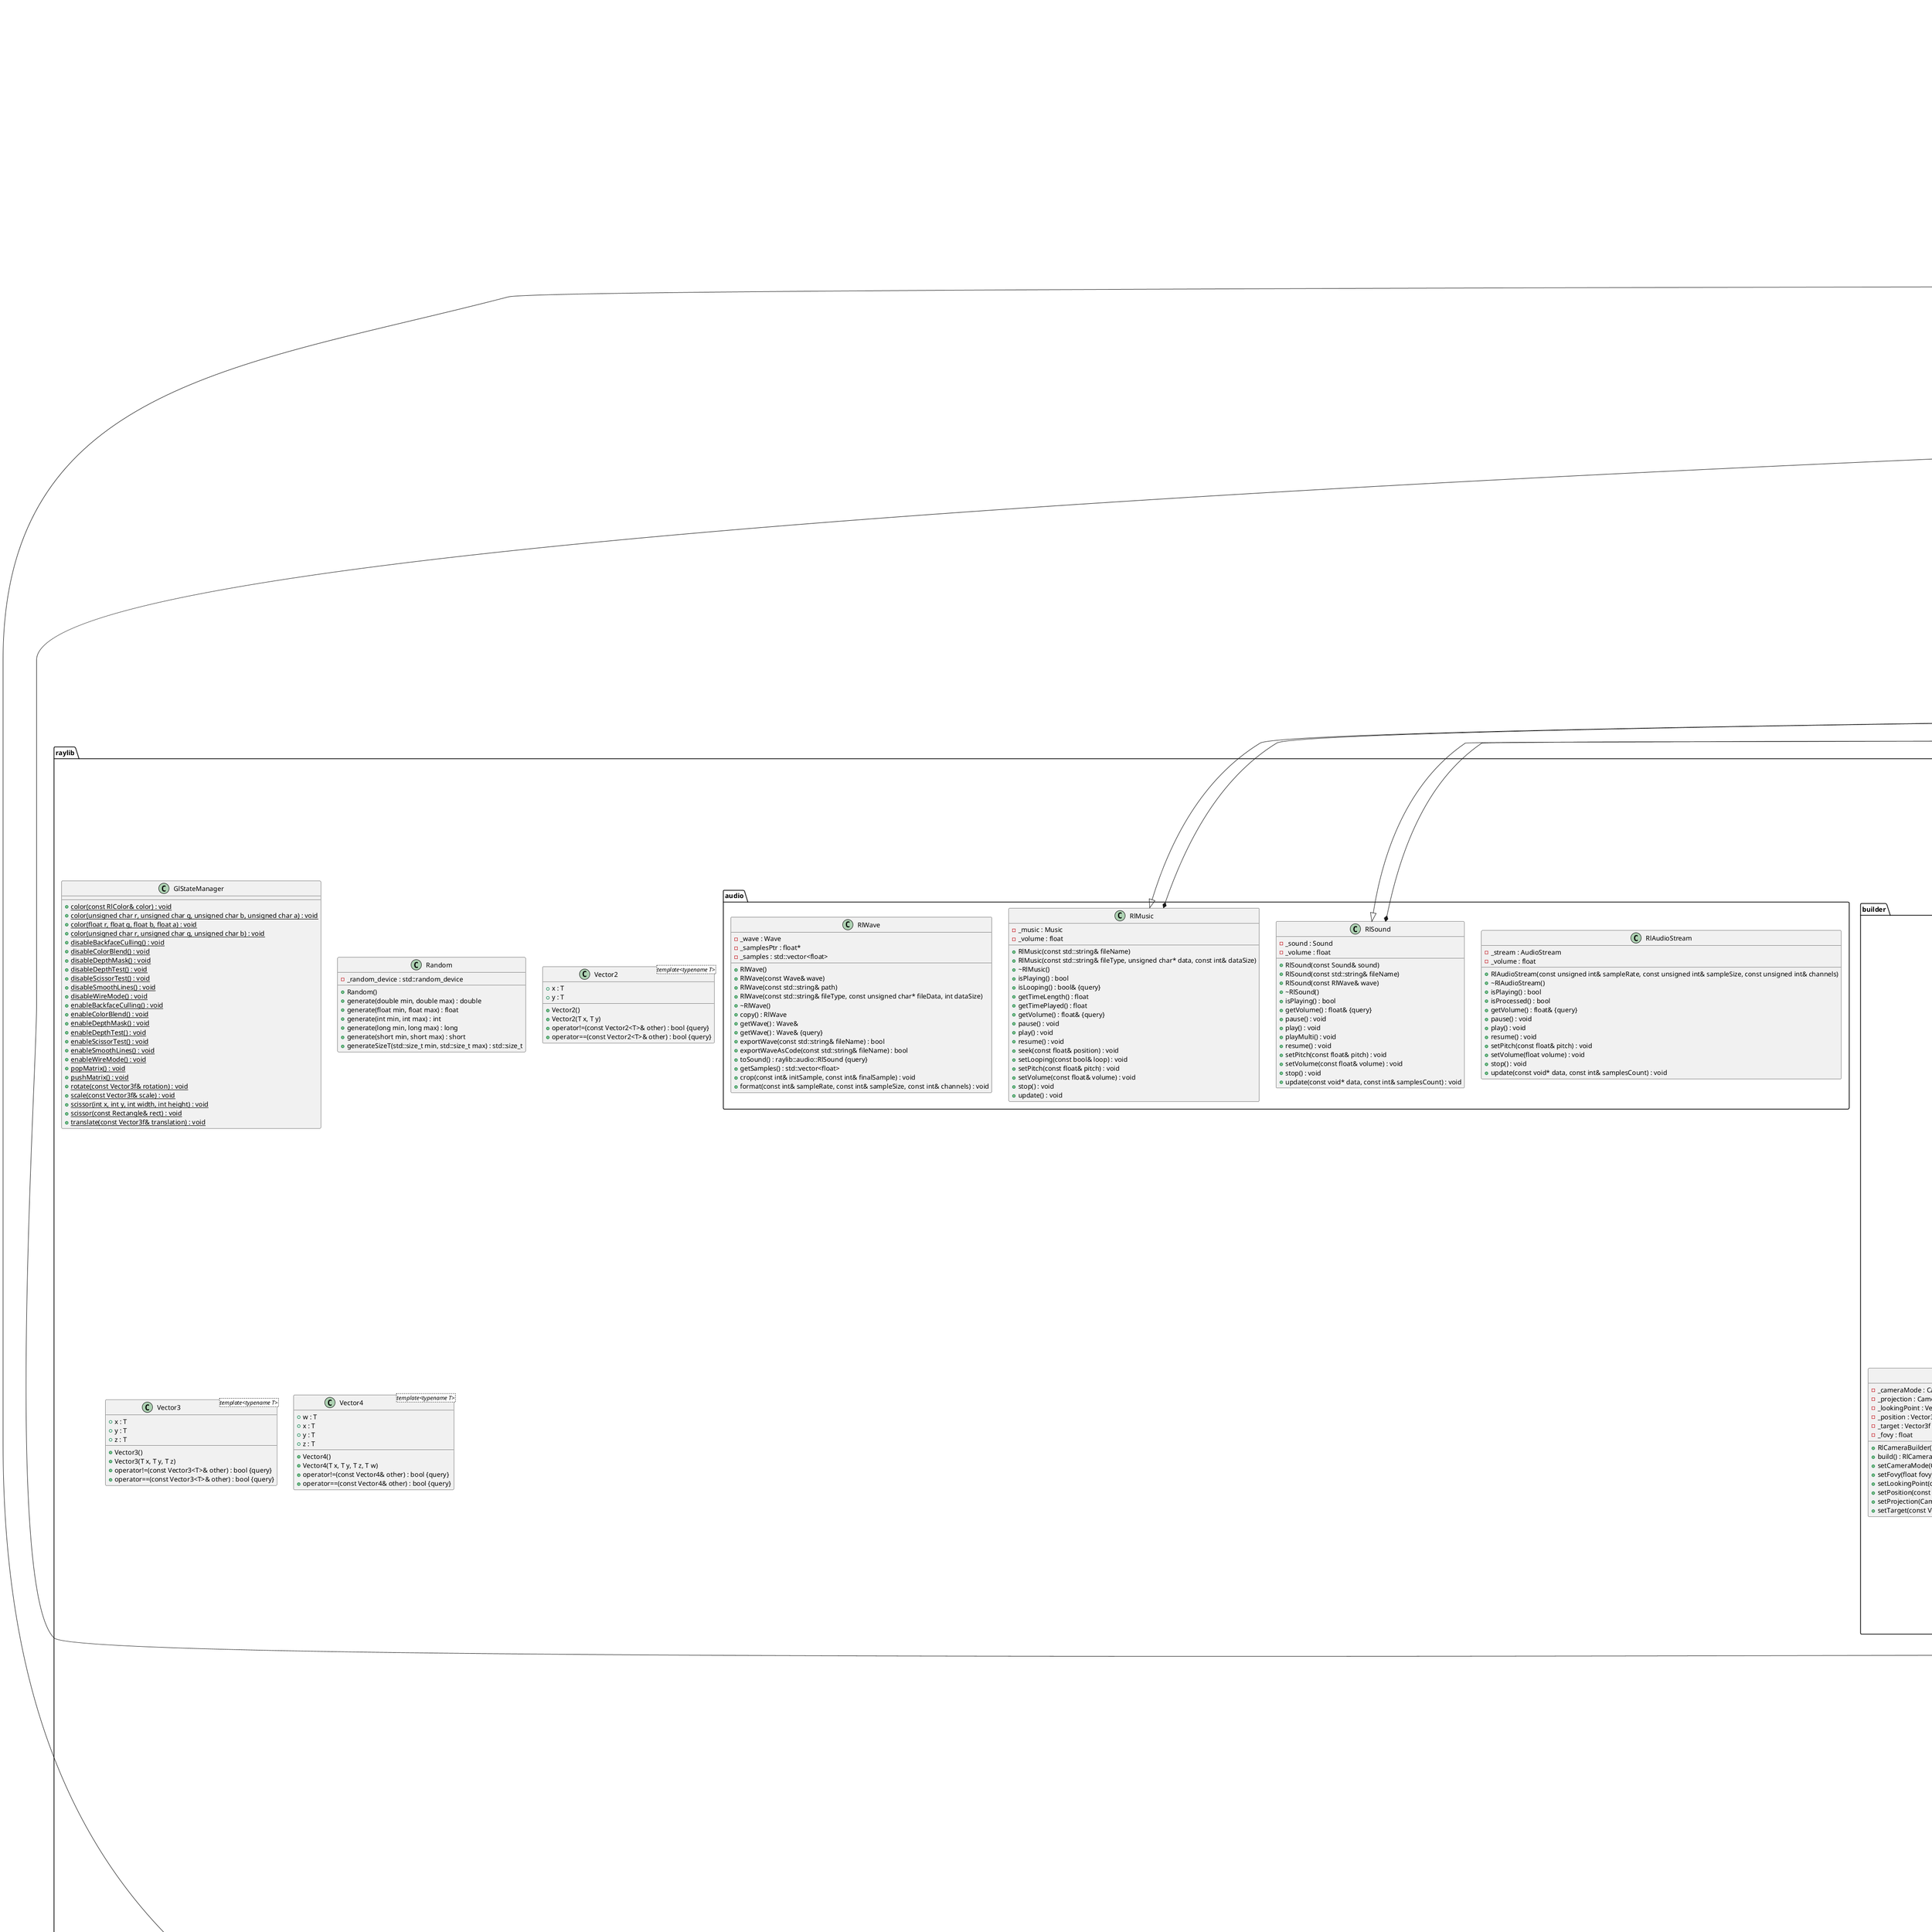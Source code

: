 @startuml





/' Objects '/

namespace raylib {
	class GlStateManager {
		+{static} color(const RlColor& color) : void
		+{static} color(unsigned char r, unsigned char g, unsigned char b, unsigned char a) : void
		+{static} color(float r, float g, float b, float a) : void
		+{static} color(unsigned char r, unsigned char g, unsigned char b) : void
		+{static} disableBackfaceCulling() : void
		+{static} disableColorBlend() : void
		+{static} disableDepthMask() : void
		+{static} disableDepthTest() : void
		+{static} disableScissorTest() : void
		+{static} disableSmoothLines() : void
		+{static} disableWireMode() : void
		+{static} enableBackfaceCulling() : void
		+{static} enableColorBlend() : void
		+{static} enableDepthMask() : void
		+{static} enableDepthTest() : void
		+{static} enableScissorTest() : void
		+{static} enableSmoothLines() : void
		+{static} enableWireMode() : void
		+{static} popMatrix() : void
		+{static} pushMatrix() : void
		+{static} rotate(const Vector3f& rotation) : void
		+{static} scale(const Vector3f& scale) : void
		+{static} scissor(int x, int y, int width, int height) : void
		+{static} scissor(const Rectangle& rect) : void
		+{static} translate(const Vector3f& translation) : void
	}

	class Random {
		+Random()
		+generate(double min, double max) : double
		+generate(float min, float max) : float
		+generate(int min, int max) : int
		+generate(long min, long max) : long
		+generate(short min, short max) : short
		-_random_device : std::random_device
		+generateSizeT(std::size_t min, std::size_t max) : std::size_t
	}

	class RlCamera {
		+RlCamera()
		+RlCamera(const Vector3f& position, const Vector3f& target, const Vector3f& lookingPoint, const float& fovy, const CameraProjection& projection, const CameraMode& cameraMode)
		-_camera : Camera3D
		+get() : Camera3D& {query}
		-_cameraMode : CameraMode
		-_mode : CameraMode
		+getConstructedCameraMode() : CameraMode& {query}
		+getMode() : CameraMode& {query}
		-_projection : CameraProjection
		+getConstructedProjection() : CameraProjection& {query}
		+geMatrix() : Matrix
		-_lookingPoint : Vector3f
		-_position : Vector3f
		-_target : Vector3f
		+getConstructedLookingPoint() : Vector3f& {query}
		+getConstructedPosition() : Vector3f& {query}
		+getConstructedTarget() : Vector3f& {query}
		-_fovy : float
		+getConstructedFovy() : float& {query}
		+reset() : void
		+setCameraMode(const CameraMode& mode) : void
		+setFov(const float& fovy) : void
		+setPosition(const Vector3f& position) : void
		+setProjection(const CameraProjection& projection) : void
		+setTarget(const Vector3f& target) : void
		+update() : void
	}

	class RlColor {
		+RlColor(Color color)
		+RlColor(unsigned char r, unsigned char g, unsigned char b, unsigned char a)
		+RlColor(std::uint32_t color)
		+RlColor(const Vector4f& normalizedColor)
		+RlColor(float hue, float saturation, float value)
		-_color : Color
		+getColor() : Color& {query}
		+operator+(unsigned char value) : RlColor&
		+operator+=(unsigned char value) : RlColor&
		+operator-(unsigned char value) : RlColor&
		+operator-=(unsigned char value) : RlColor&
		+setAlpha(unsigned char a) : RlColor&
		+setBlue(unsigned char b) : RlColor&
		+setGreen(unsigned char g) : RlColor&
		+setRed(unsigned char r) : RlColor&
		+toHSV() : Vector3f
		+normalize() : Vector4f {query}
		+operator!=(const RlColor& rhs) : bool {query}
		+operator==(const RlColor& rhs) : bool {query}
		+{static} Beige : static const RlColor
		+{static} Black : static const RlColor
		+{static} Blue : static const RlColor
		+{static} Brown : static const RlColor
		+{static} DarkBlue : static const RlColor
		+{static} DarkBrown : static const RlColor
		+{static} DarkGray : static const RlColor
		+{static} DarkGreen : static const RlColor
		+{static} DarkPurple : static const RlColor
		+{static} Gold : static const RlColor
		+{static} Gray : static const RlColor
		+{static} Green : static const RlColor
		+{static} LightGray : static const RlColor
		+{static} Lime : static const RlColor
		+{static} Magenta : static const RlColor
		+{static} Maroon : static const RlColor
		+{static} Orange : static const RlColor
		+{static} Pink : static const RlColor
		+{static} Purple : static const RlColor
		+{static} RayWhite : static const RlColor
		+{static} Red : static const RlColor
		+{static} SkyBlue : static const RlColor
		+{static} Transparent : static const RlColor
		+{static} Violet : static const RlColor
		+{static} White : static const RlColor
		+{static} Yellow : static const RlColor
		+toInteger() : std::uint32_t {query}
		+getAlpha() : unsigned char& {query}
		+getBlue() : unsigned char& {query}
		+getGreen() : unsigned char& {query}
		+getRed() : unsigned char& {query}
		+alpha(float alpha) : void
		+alphaBlend(const RlColor& src, const RlColor& tint) : void
		+setColor(unsigned char r, unsigned char g, unsigned char b, unsigned char a) : void
		+setColor(const Color& color) : void
	}

	class Vector2 <template<typename T>> {
		+Vector2()
		+Vector2(T x, T y)
		+x : T
		+y : T
		+operator!=(const Vector2<T>& other) : bool {query}
		+operator==(const Vector2<T>& other) : bool {query}
	}

	class Vector3 <template<typename T>> {
		+Vector3()
		+Vector3(T x, T y, T z)
		+x : T
		+y : T
		+z : T
		+operator!=(const Vector3<T>& other) : bool {query}
		+operator==(const Vector3<T>& other) : bool {query}
	}

	class Vector4 <template<typename T>> {
		+Vector4()
		+Vector4(T x, T y, T z, T w)
		+w : T
		+x : T
		+y : T
		+z : T
		+operator!=(const Vector4& other) : bool {query}
		+operator==(const Vector4& other) : bool {query}
	}

	namespace window {
		class RlWindow {
			+RlWindow()
			+~RlWindow()
			-_isCreated : bool
			-_isOpen : bool
			+hasState(const ConfigFlags& flag) : bool
			+isFocused() : bool
			+isFullScreen() : bool
			+isHidden() : bool
			+isMaximized() : bool
			+isMinimized() : bool
			+isOpen() : bool
			+isReady() : bool
			+isResized() : bool
			+isIsCreated() : bool& {query}
			-_height : int
			-_minHeight : int
			-_minWidth : int
			-_width : int
			+getHeight() : int& {query}
			+getMinHeight() : int& {query}
			+getMinWidth() : int& {query}
			+getWidth() : int& {query}
			-_camera : raylib::RlCamera
			+getCamera() : raylib::RlCamera&
			+getCamera() : raylib::RlCamera& {query}
			-{static} _instance : static std::shared_ptr<RlWindow>
			+{static} getInstance() : std::shared_ptr<RlWindow>&
			-_title : std::string
			+getTitle() : std::string& {query}
			+clearState(unsigned int flags) : void
			+createWindow(const std::string& title, int width, int height, int fps) : void
			+maximize() : void
			+minimize() : void
			+restore() : void
			+setCamera(const RlCamera& camera) : void
			+setConfigFlags(unsigned int flags) : void
			+setIcon(const image::RlImage& image) : void
			+setIsOpen(const bool& isOpen) : void
			+setMinSize(int width, int height) : void
			+setMonitor(int monitor) : void
			+setPosition(int x, int y) : void
			+setSize(int width, int height) : void
			+setState(unsigned int flags) : void
			+setTitle(const std::string& title) : void
			+takeScreenshot(const std::string& fileName) : void
			+toggleFullscreen() : void
		}

		class System {
			+{static} getMonitorPosition(int monitorIndex) : Vector2f
			+{static} getWindowPosition() : Vector2f
			+{static} getWindowScaleDPI() : Vector2f
			+{static} getMonitorPhysicalSize(int monitorIndex) : Vector2i
			+{static} getMonitorSize(int monitorIndex) : Vector2i
			+{static} getScreenSize() : Vector2i
			+{static} getCurrentMonitor() : int
			+{static} getMonitorCount() : int
			+{static} getMonitorHeight(int monitorIndex) : int
			+{static} getMonitorPhysicalHeight(int monitorIndex) : int
			+{static} getMonitorPhysicalWidth(int monitorIndex) : int
			+{static} getMonitorRefreshRate(int monitorIndex) : int
			+{static} getMonitorWidth(int monitorIndex) : int
			+{static} getScreenHeight() : int
			+{static} getScreenWidth() : int
			+{static} getClipboardText() : std::string
			+{static} getMonitorName(int monitorIndex) : std::string
			+{static} setClipboardText(const std::string& text) : void
		}
	}

	namespace texture {
		class RlRenderTexture {
			+RlRenderTexture(int width, int height)
			+~RlRenderTexture()
			-_renderTexture : RenderTexture2D
			+getRenderTexture() : RenderTexture2D& {query}
		}

		class RlTexture {
			+RlTexture(const std::string& fileName)
			+RlTexture(const image::RlImage& image)
			+RlTexture(const image::RlImage& image, const CubemapLayout& layout)
			+~RlTexture()
			-_textureRec : Rectangle
			+getTextureRec() : Rectangle& {query}
			-_texture : Texture2D
			+get() : Texture2D& {query}
			+getTexture() : Texture2D&
			+getFormat() : int& {query}
			+getHeight() : int& {query}
			+getMipmaps() : int& {query}
			+getWidth() : int& {query}
			-_texturePath : std::string
			+getPath() : std::string& {query}
			+getID() : unsigned int& {query}
			+genTextureMipmaps() : void
			+setFilter(const TextureFilter& filter) : void
			+setWrap(const TextureWrap& wrap) : void
			+update(const void* pixels) : void
			+updateRect(const Rectangle& rec, const void* pixels) : void
		}
	}

	namespace text {
		class RlFont {
			+RlFont()
			+RlFont(const std::string& fontPath)
			+RlFont(const int& fontSize)
			+RlFont(const std::string& fontPath, const int& fontSize, int* fontChars, const int& glyphCount)
			+RlFont(const image::RlImage& image, const RlColor& key, const int& firstChar)
			+RlFont(const std::string& fileType, const unsigned char* fileData, int dataSize, const int& fontSize, int* fontChars, const int& glyphCount)
			+~RlFont()
			-_font : Font
			+getFont() : Font& {query}
			-_fontSize : int
			+getFontSize() : int {query}
			+{static} getDefaultFont() : std::shared_ptr<RlFont>
			-_fontPath : std::string
			+getFontPath() : std::string& {query}
		}

		class RlText {
			+RlText(const std::string& text, const Vector2f& position, const RlColor& color)
			+RlText(const std::string& text, std::shared_ptr<RlFont>& font, const Vector2f& position, const RlColor& color)
			+RlText(const std::string& text, const std::string& fontPath, float fontSize, const Vector2f& position, const RlColor& color)
			-_color : RlColor
			+getColor() : RlColor& {query}
			-_origin : Vector2f
			-_position : Vector2f
			+getSize() : Vector2f {query}
			+getOrigin() : Vector2f& {query}
			+getPosition() : Vector2f& {query}
			-_fontSize : float
			-_rotation : float
			-_textSpacing : float
			+getFontSize() : float {query}
			+getRotation() : float {query}
			+getTextSpacing() : float {query}
			+getWidth() : float {query}
			-_font : std::shared_ptr<RlFont>
			+getFont() : std::shared_ptr<RlFont>& {query}
			-_text : std::string
			+getText() : std::string& {query}
			+setColor(const RlColor& color) : void
			+setFont(const std::shared_ptr<RlFont>& font) : void
			+setFontSize(float fontSize) : void
			+setOrigin(const Vector2f& origin) : void
			+setPosition(float x, float y) : void
			+setPosition(const Vector2f& pos) : void
			+setRotation(float rotation) : void
			+setText(const std::string& text) : void
			+setTextSpacing(float textSpacing) : void
		}

		class TextCodepoint {
			+TextCodepoint(const std::string& text)
			+getCodepointsCount() : int {query}
			+{static} codePointToUTF8(const int& codepoint, int& byteSize) : std::string
			+toUTF8String(const int& bytesLength) : std::string
			-_codepoints : std::vector<int>
			+getCodepoints() : std::vector<int>& {query}
		}
	}

	namespace shader {
		class RlShader {
			+RlShader()
			+~RlShader()
			-_shader : Shader
			+getShader() : Shader& {query}
			+getLocation(const std::string& uniformName) : int
			+getLocationAttrib(const std::string& attribName) : int
			+load(const std::string& vsFileName, const std::string& fsFileName) : void
			+loadFromMemory(const std::string& vsCode, const std::string& fsCode) : void
			+setValue(int locIndex, const void* value, int uniformType) : void
			+setValueMatrix(int locIndex, const Matrix& mat) : void
			+setValueTexture(int locIndex, const texture::RlTexture& texture) : void
			+setValueV(int locIndex, const void* value, int uniformType, int count) : void
		}
	}

	namespace model {
		class MeshGenerator {
			+{static} genMeshCone(const float& radius, const float& height, const int& slices) : RlMesh
			+{static} genMeshCube(const float& width, const float& height, const float& length) : RlMesh
			+{static} genMeshCubicmap(const image::RlImage& cubicmap, const Vector3f& cubeSize) : RlMesh
			+{static} genMeshCylinder(const float& radius, const float& height, const int& slices) : RlMesh
			+{static} genMeshHeightmap(const image::RlImage& heightmap, const Vector3f& size) : RlMesh
			+{static} genMeshHemiSphere(const float& radius, const int& rings, const int& slices) : RlMesh
			+{static} genMeshKnot(const float& radius, const float& size, const int& radSeg, const int& sides) : RlMesh
			+{static} genMeshPlane(const float& width, const float& length, const int& resX, const int& resZ) : RlMesh
			+{static} genMeshPoly(const int& sides, const float& radius) : RlMesh
			+{static} genMeshSphere(const float& radius, const int& rings, const int& slices) : RlMesh
			+{static} genMeshTorus(const float& radius, const float& size, const int& radSeg, const int& sides) : RlMesh
		}

		class RlAnimation {
			+RlAnimation()
			+RlAnimation(const std::string& animationDir, const std::string& extension)
			-_isLoaded : bool
			+isLoaded() : bool& {query}
			+getAnimationsSize() : std::size_t {query}
			-_animationModels : std::vector<RlModel>
			+getAnimationModels() : std::vector<RlModel>& {query}
			-_frame : unsigned int
			+getFrame() : unsigned int& {query}
			+update() : void
		}

		class RlMaterial {
			+RlMaterial(const std::string& fileName)
			+RlMaterial(Material& material)
			+~RlMaterial()
			-_material : Material
			+getMaterial() : Material& {query}
			+getMaterial() : Material&
		}

		class RlMesh {
			+RlMesh(const Mesh& mesh)
			+RlMesh(const RlMesh& mesh)
			+~RlMesh()
			+getBoundingBox() : BoundingBox
			+getMesh() : Mesh& {query}
			+operator=(const RlMesh& mesh) : RlMesh&
			+exportMesh(const std::string& fileName) : bool
			-_mesh : std::shared_ptr<Mesh>
			+getMeshSharedPtr() : std::shared_ptr<Mesh>& {query}
			+genBinormals() : void
			+genTangents() : void
			+updateBuffer(const int& index, void* data, const int& dataSize, const int& offset) : void
			+uploadInGPU(const bool& dynamic) : void
		}

		class RlModel {
			+RlModel(const std::string& fileName)
			+RlModel(const std::string& fileName, const std::string& textureName)
			+RlModel(const std::shared_ptr<RlMesh>& mesh)
			+RlModel(const RlMesh& mesh)
			+RlModel(const RlModel& model)
			+~RlModel()
			-_baseBoudingBox : BoundingBox
			-_boundingBox : BoundingBox
			+getDefaultBoundingBox() : BoundingBox {query}
			+getBaseBoundingBox() : BoundingBox& {query}
			+getBoundingBox() : BoundingBox& {query}
			+getModel() : Model& {query}
			-_color : RlColor
			+getColor() : RlColor& {query}
			+operator=(const RlModel& model) : RlModel&
			-_position : Vector3f
			-_rotationAxis : Vector3f
			-_scale : Vector3f
			+getPosition() : Vector3f& {query}
			+getRotationAxis() : Vector3f& {query}
			+getScale() : Vector3f& {query}
			-_rotationAngle : float
			+getRotationAngle() : float& {query}
			-_model : std::shared_ptr<Model>
			-_mesh : std::shared_ptr<RlMesh>
			-_texture : std::shared_ptr<texture::RlTexture>
			+getTexture() : std::shared_ptr<texture::RlTexture>& {query}
			+setBoundingBox(const BoundingBox& boundingBox) : void
			+setColor(const RlColor& color) : void
			+setMaterialTexture(const std::shared_ptr<texture::RlTexture>& texture) : void
			+setMaterialTexture(const std::shared_ptr<texture::RlTexture>& texture, const int& materialIndex) : void
			+setMaterialTexture(const std::shared_ptr<texture::RlTexture>& texture, const int& materialIndex, const MaterialMapIndex& type) : void
			+setMeshMaterial(const int& meshId, const int& materialId) : void
			+setPosition(const Vector3f& position) : void
			+setPosition(const float& x, const float& y, const float& z) : void
			+setRotationAngle(float rotationAngle) : void
			+setRotationAxis(const Vector3f& rotationAxis) : void
			+setRotationAxis(const float& x, const float& y, const float& z) : void
			+setScale(const Vector3f& scale) : void
			+setScale(const float& x, const float& y, const float& z) : void
		}

		class RlModelAnimation {
			+RlModelAnimation(const RlModel& model, const std::string& fileName)
			+~RlModelAnimation()
			-_anims : ModelAnimation*
			-_model : RlModel
			+animationIndexIsValid(const unsigned int& animIndex) : bool
			-_frameCount : int
			-_animations : std::vector<ModelAnimation>
			-_count : unsigned int
			+getCount() : unsigned int {query}
			+incrementFrameCount(const int& value) : void
			+unload(const unsigned int& animIndex) : void
			+update(const unsigned int& animIndex) : void
		}
	}

	namespace image {
		class ImageDrawHelper {
			+{static} clearBackground(image::RlImage& dst, const RlColor& color) : void
			+{static} drawCircle(image::RlImage& dst, int centerX, int centerY, int radius, const RlColor& color) : void
			+{static} drawCircle(image::RlImage& dst, const Vector2f& center, int radius, const RlColor& color) : void
			+{static} drawImage(image::RlImage& dst, const image::RlImage& src, const Rectangle& srcRec, const Rectangle& dstRec, const RlColor& tint) : void
			+{static} drawImageText(image::RlImage& dst, const std::string& text, int posX, int posY, int fontSize, const RlColor& color) : void
			+{static} drawImageText(image::RlImage& dst, const raylib::text::RlFont& font, const std::string& text, const Vector2f& position, float fontSize, float spacing, const RlColor& tint) : void
			+{static} drawLine(image::RlImage& dst, int startPosX, int startPosY, int endPosX, int endPosY, const RlColor& color) : void
			+{static} drawLine(image::RlImage& dst, const Vector2f& start, const Vector2f& end, const RlColor& color) : void
			+{static} drawPixel(image::RlImage& dst, int posX, int posY, const RlColor& color) : void
			+{static} drawPixel(image::RlImage& dst, const Vector2f& position, const RlColor& color) : void
			+{static} drawRectangle(image::RlImage& dst, int posX, int posY, int width, int height, const RlColor& color) : void
			+{static} drawRectangle(image::RlImage& dst, const Vector2f& position, const Vector2f& size, const RlColor& color) : void
			+{static} drawRectangleLines(image::RlImage& dst, const Rectangle& rec, int thick, const RlColor& color) : void
			+{static} drawRectangleRec(image::RlImage& dst, const Rectangle& rec, const RlColor& color) : void
		}

		class ImageGenerator {
			+{static} genImageCellular(const int& width, const int& height, const int& tileSize) : RlImage
			+{static} genImageChecked(const int& width, const int& height, const int& checksX, const int& checksY, const RlColor& col1, const RlColor& col2) : RlImage
			+{static} genImageColor(const int& width, const int& height, const RlColor& color) : RlImage
			+{static} genImageGradientH(const int& width, const int& height, const RlColor& left, const RlColor& right) : RlImage
			+{static} genImageGradientRadial(const int& width, const int& height, float density, const RlColor& inner, const RlColor& outer) : RlImage
			+{static} genImageGradientV(const int& width, const int& height, const RlColor& top, const RlColor& bottom) : RlImage
			+{static} genImageWhiteNoise(const int& width, const int& height, float factor) : RlImage
		}

		class RlImage {
			+RlImage(const Image& image)
			+RlImage(const Image& image, int frameCount)
			+~RlImage()
			-_image : Image
			+getImage() : Image& {query}
			+getImage() : Image&
			+getImageAlphaBorder(float threshold) : Rectangle
			+getImageColor(int x, int y) : RlColor
			+copy() : RlImage
			+subImage(const Rectangle& rec) : RlImage
			+save(const std::string& fileName) : bool
			+saveAsCode(const std::string& fileName) : bool
			-_frameCount : int
			+getFrameCount() : int& {query}
			+loadImageColors() : std::vector<RlColor>
			+loadImagePalette(int maxPaletteSize) : std::vector<RlColor>
			+alphaClear(const RlColor& color, float threshold) : void
			+alphaCrop(float threshold) : void
			+alphaMask(const RlImage& alphaMask) : void
			+alphaPremultiply() : void
			+changeFormat(int newFormat) : void
			+colorBrightness(int brightness) : void
			+colorContrast(float contrast) : void
			+colorGrayscale() : void
			+colorInvert() : void
			+colorReplace(const RlColor& color, const RlColor& replace) : void
			+colorTint(const RlColor& color) : void
			+crop(const Rectangle& crop) : void
			+dither(int rBpp, int gBpp, int bBpp, int aBpp) : void
			+flipHorizontal() : void
			+flipVertical() : void
			+mipmaps() : void
			+resize(int newWidth, int newHeight) : void
			+resizeCanvas(int newWidth, int newHeight, int offsetX, int offsetY, const RlColor& fill) : void
			+resizeNearesetNeighbor(int newWidth, int newHeight) : void
			+rotateClockwise() : void
			+rotateCounterClockwise() : void
			+toPot(const RlColor& fill) : void
		}
	}

	namespace helper {
		class AudioHelper {
			+{static} isAudioDeviceReady() : bool
			+{static} getNumberOfSoundsPlaying() : int
			-{static} _audioDeviceInit : static bool
			+{static} closeAudioDevice() : void
			+{static} initAudioDevice() : void
			+{static} setAudioStreamBufferSizeDefault(const int& size) : void
			+{static} setMasterVolume(float volume) : void
			+{static} stopMultiSound() : void
		}

		class CameraHelper {
			+{static} setAltControl(int keyAlt) : void
			+{static} setCameraMode(const RlCamera& camera, const CameraMode& mode) : void
			+{static} setMoveControls(int keyFront, int keyBack, int keyRight, int keyLeft, int keyUp, int keyDown) : void
			+{static} setPanControl(int keyPan) : void
			+{static} setSmoothZoomControl(int keySmoothZoom) : void
		}

		class Collision2DHelper {
			+{static} getCollisionRec(const Rectangle& rec1, const Rectangle& rec2) : Rectangle
			+{static} checkCollisionCircleRec(const Vector2f& center, const float& radius, const Rectangle& rec) : bool
			+{static} checkCollisionCircles(const Vector2f& center1, const float& radius1, const Vector2f& center2, const float& radius2) : bool
			+{static} checkCollisionLines(const Vector2f& startPos1, const Vector2f& endPos1, const Vector2f& startPos2, const Vector2f& endPos2, Vector2f& collisionPoint) : bool
			+{static} checkCollisionPointCircle(const Vector2f& point, const Vector2f& center, const float& radius) : bool
			+{static} checkCollisionPointLine(const Vector2f& point, const Vector2f& p1, const Vector2f& p2, const int& threshold) : bool
			+{static} checkCollisionPointRec(const Vector2f& point, const Rectangle& rec) : bool
			+{static} checkCollisionPointTriangle(const Vector2f& point, const Vector2f& p1, const Vector2f& p2, const Vector2f& p3) : bool
			+{static} checkCollisionRecs(const Rectangle& rec1, const Rectangle& rec2) : bool
		}

		class Collision3dHelper {
			+{static} getRayCollisionBox(const Ray& ray, const BoundingBox& box) : RayCollision
			+{static} getRayCollisionMesh(const Ray& ray, const model::RlMesh& mesh, const Matrix& transform) : RayCollision
			+{static} getRayCollisionModel(const Ray& ray, const model::RlModel& model) : RayCollision
			+{static} getRayCollisionQuad(const Ray& ray, const Vector3f& p1, const Vector3f& p2, const Vector3f& p3, const Vector3f& p4) : RayCollision
			+{static} getRayCollisionSphere(const Ray& ray, const Vector3f& center, const float& radius) : RayCollision
			+{static} getRayCollisionTriangle(const Ray& ray, const Vector3f& p1, const Vector3f& p2, const Vector3f& p3) : RayCollision
			+{static} checkCollisionBoxSphere(const BoundingBox& box, const Vector3f& center, const float& radius) : bool
			+{static} checkCollisionBoxes(const BoundingBox& box1, const BoundingBox& box2) : bool
			+{static} checkCollisionSpheres(const Vector3f& center1, const float& radius1, const Vector3f& center2, const float& radius2) : bool
		}

		class ColorHelper {
			+{static} colorAlpha(const RlColor& color, float alpha) : RlColor
			+{static} colorAlphaBlend(const RlColor& dst, const RlColor& src, const RlColor& tint) : RlColor
			+{static} colorFromHSV(float hue, float saturation, float value) : RlColor
			+{static} colorFromNormalized(const Vector4f& normalizedColor) : RlColor
			+{static} getColor(unsigned int hexValue) : RlColor
			+{static} getPixelColor(void* srcPtr, int format) : RlColor
			+{static} colorToHSV(const RlColor& color) : Vector3f
			+{static} getPixelDataSize(int width, int height, int format) : int
			+{static} setPixelColor(void* dstPtr, const RlColor& color, int format) : void
		}

		class CoreHelper {
			+{static} loadVrStereoConfig(const VrDeviceInfo& device) : VrStereoConfig
			+{static} getTime() : double
			+{static} getFrameTime() : float
			+{static} getFPS() : int
			+{static} openURL(const std::string& url) : void
			+{static} setFramerateLimit(int fps) : void
			+{static} unloadVrStereoConfig(const VrStereoConfig& config) : void
		}

		class FileHelper {
			+{static} directoryExists(const std::string& dirPath) : bool
			+{static} fileExists(const std::string& fileName) : bool
			+{static} isFileDropped() : bool
			+{static} isFileExtension(const std::string& fileName, const std::string& ext) : bool
			+{static} saveFileText(const std::string& fileName, const std::string& text) : bool
			+{static} getFileModTime(const std::string& fileName) : long long
			+{static} getDirectoryPath(const std::string& filePath) : std::string
			+{static} getFileExtension(const std::string& fileName) : std::string
			+{static} getFileName(const std::string& filePath) : std::string
			+{static} getFileNameWithoutExt(const std::string& filePath) : std::string
			+{static} getPrevDirectoryPath(const std::string& dirPath) : std::string
			+{static} getWorkingDirectory() : std::string
			+{static} loadFileText(const std::string& fileName) : std::string
			+{static} getDirectoryFiles(const std::string& dirPath, const bool& recursive) : std::vector<std::string>
			+{static} getDirectoryFiles(const std::string& dirPath, const std::function<bool ( const std::string& )>& filter) : std::vector<std::string>
			+{static} getDirectoryFiles(const std::string& dirPath, const bool& recursive, const std::function<bool ( const std::string& fileName )>& filterFunction) : std::vector<std::string>
			+{static} getDroppedFiles() : std::vector<std::string>
			+{static} loadFileData(const std::string& fileName) : std::vector<unsigned char>
			+{static} changeDirectory(const std::string& dir) : void
		}

		class ImageHelper {
			+{static} fromText(const std::string& text, int fontSize, const RlColor& color) : raylib::image::RlImage
			+{static} fromText(const raylib::text::RlFont& font, const std::string& text, float fontSize, float spacing, const RlColor& tint) : raylib::image::RlImage
			+{static} genImageFontAtlas(const GlyphInfo* chars, Rectangle** recs, int glyphCount, int fontSize, int padding, int packMethod) : raylib::image::RlImage
			+{static} load(const std::string& fileName) : raylib::image::RlImage
			+{static} loadAnim(const std::string& fileName) : raylib::image::RlImage
			+{static} loadFromMemory(const std::string& fileType, const unsigned char* fileData, int dataSize) : raylib::image::RlImage
			+{static} loadFromScreen() : raylib::image::RlImage
			+{static} loadFromTexture(const Texture2D& texture) : raylib::image::RlImage
			+{static} loadRaw(const std::string& fileName, int width, int height, int format, int headerSize) : raylib::image::RlImage
		}

		class TextHelper {
			+{static} getGlyphInfo(const raylib::text::RlFont& font, int codepoint) : GlyphInfo
			+{static} getGlyphAtlasRec(const raylib::text::RlFont& font, int codepoint) : Rectangle
			+{static} measureText(const raylib::text::RlFont& font, const std::string& text) : Vector2f
			+{static} measureText(const raylib::text::RlFont& font, const std::string& text, float fontSize, float spacing) : Vector2f
			+{static} getGlyphIndex(const raylib::text::RlFont& font, int codepoint) : int
			+{static} measureText(const std::string& text, int fontSize) : int
		}

		class VectorHelper {
			+{static} toVectorf(const::Vector2& vector) : Vector2f
			+{static} toVectorf(const::Vector3& vector) : Vector3f
			+{static} toVectorf(const::Vector4& vector) : Vector4f
			+toRaylibVector(const Vector2f& vector) : static::Vector2
			+toRaylibVector(const Vector3f& vector) : static::Vector3
			+toRaylibVector(const Vector4f& vector) : static::Vector4
		}

		class WorldHelper {
			+{static} getScreenToWorld2D(const Vector2f& position, const Camera2D& camera) : Vector2f
			+{static} getWorldToScreen(const Vector3f& position, const RlCamera& camera) : Vector2f
			+{static} getWorldToScreen2D(const Vector2f& position, const Camera2D& camera) : Vector2f
			+{static} getWorldToScreenEx(const Vector3f& position, const RlCamera& camera, int width, int height) : Vector2f
		}

		namespace input {
			class CursorHelper {
				+{static} isCursorHidden() : bool
				+{static} isCursorOnScreen() : bool
				+{static} disableCursor() : void
				+{static} enableCursor() : void
				+{static} hideCursor() : void
				+{static} showCursor() : void
			}

			class GamepadHelper {
				+{static} isGamepadAvailable(const int& gamepad) : bool
				+{static} isGamepadButtonDown(const int& gamepad, const GamepadButton& button) : bool
				+{static} isGamepadButtonPressed(const int& gamepad, const GamepadButton& button) : bool
				+{static} isGamepadButtonReleased(const int& gamepad, const GamepadButton& button) : bool
				+{static} isGamepadButtonUp(const int& gamepad, const GamepadButton& button) : bool
				+{static} getGamepadAxisMovement(const int& gamepad, const GamepadAxis& axis) : float
				+{static} getGamepadAxisCount(const int& gamepad) : int
				+{static} getGamepadButtonPressed() : int
				+{static} setGamepadMappings(const std::string& mappings) : int
				+{static} getGamepadName(const int& gamepad) : std::string
			}

			class KeyboardHelper {
				+{static} isKeyDown(const KeyboardKey& key) : bool
				+{static} isKeyPressed(const KeyboardKey& key) : bool
				+{static} isKeyReleased(const KeyboardKey& key) : bool
				+{static} isKeyUp(const KeyboardKey& key) : bool
				+{static} getCharPressed() : int
				+{static} getKeyPressed() : int
				+{static} getKeyName(const int& key, const int& scancode) : std::string
				+{static} getPressedKeys() : std::vector<KeyboardKey>
				+{static} getPressedChars() : std::vector<int>
				+{static} setExitKey(const KeyboardKey& key) : void
			}

			class MouseHelper {
				+{static} getMouseRay(const Vector2f& mousePosition, const RlCamera& camera) : Ray
				+{static} getMouseDelta() : Vector2f
				+{static} getMousePosition() : Vector2f
				+{static} isMouseButtonDown(const MouseButton& button) : bool
				+{static} isMouseButtonPressed(const MouseButton& button) : bool
				+{static} isMouseButtonReleased(const MouseButton& button) : bool
				+{static} isMouseButtonUp(const MouseButton& button) : bool
				+{static} getMouseWheelMove() : float
				+{static} getMouseX() : int
				+{static} getMouseY() : int
				+{static} setMouseCursor(const MouseCursor& cursor) : void
				+{static} setMouseOffset(int offsetX, int offsetY) : void
				+{static} setMousePosition(int x, int y) : void
				+{static} setMouseScale(float scaleX, float scaleY) : void
			}

			class TouchHelper {
				+{static} getGestureDragVector() : Vector2f
				+{static} getGesturePinchVector() : Vector2f
				+{static} getTouchPosition(const int& index) : Vector2f
				+{static} isGestureDetected(const int& gesture) : bool
				+{static} getGestureDragAngle() : float
				+{static} getGestureHoldDuration() : float
				+{static} getGesturePinchAngle() : float
				+{static} getGestureDetected() : int
				+{static} getTouchPointCount() : int
				+{static} getTouchPointId(const int& index) : int
				+{static} getTouchX() : int
				+{static} getTouchY() : int
				+{static} setGesturesEnabled(const unsigned int& flags) : void
			}
		}

		namespace draw {
			class Draw2DHelper {
				-{static} _texShapesRec : static Rectangle
				-{static} _texShapes : static Texture2D
				+{static} drawCircle(int centerX, int centerY, float radius, const RlColor& color) : void
				+{static} drawCircle(const Vector2f& center, float radius, const RlColor& color) : void
				+{static} drawCircleGradient(int centerX, int centerY, float radius, const RlColor& color1, const RlColor& color2) : void
				+{static} drawCircleLines(int centerX, int centerY, float radius, const RlColor& color) : void
				+{static} drawCircleSector(const Vector2f& center, float radius, float startAngle, float endAngle, int segments, const RlColor& color) : void
				+{static} drawCircleSectorLines(const Vector2f& center, float radius, float startAngle, float endAngle, int segments, const RlColor& color) : void
				+{static} drawEllipse(int centerX, int centerY, float radiusH, float radiusV, const RlColor& color) : void
				+{static} drawEllipseLines(int centerX, int centerY, float radiusH, float radiusV, const RlColor& color) : void
				+{static} drawLine(int startPosX, int startPosY, int endPosX, int endPosY, const RlColor& color) : void
				+{static} drawLine(const Vector2f& startPos, const Vector2f& endPos, const RlColor& color) : void
				+{static} drawLine(const Vector2f& startPos, const Vector2f& endPos, float thick, const RlColor& color) : void
				+{static} drawLineBezier(const Vector2f& startPos, const Vector2f& endPos, float thick, const RlColor& color) : void
				+{static} drawLineBezierCubic(const Vector2f& startPos, const Vector2f& endPos, const Vector2f& startControlPos, const Vector2f& endControlPos, float thick, const RlColor& color) : void
				+{static} drawLineBezierQuad(const Vector2f& startPos, const Vector2f& endPos, const Vector2f& controlPos, float thick, const RlColor& color) : void
				+{static} drawLineStrip(const std::vector<Vector2f>& points, const RlColor& color) : void
				+{static} drawPixel(int posX, int posY, const RlColor& color) : void
				+{static} drawPixel(const Vector2f& position, const RlColor& color) : void
				+{static} drawPoly(const Vector2f& center, int sides, float radius, float rotation, const RlColor& color) : void
				+{static} drawPolyLines(const Vector2f& center, int sides, float radius, float rotation, const RlColor& color) : void
				+{static} drawPolyLines(const Vector2f& center, int sides, float radius, float rotation, float lineThick, const RlColor& color) : void
				+{static} drawRectangle(int posX, int posY, int width, int height, const RlColor& color) : void
				+{static} drawRectangle(const Vector2f& position, const Vector2f& size, const RlColor& color) : void
				+{static} drawRectangle(const Rectangle& rec, const RlColor& color) : void
				+{static} drawRectangle(const Rectangle& rec, const Vector2f& origin, float rotation, const RlColor& color) : void
				+{static} drawRectangleGradient(const Rectangle& rec, const RlColor& col1, const RlColor& col2, const RlColor& col3, const RlColor& col4) : void
				+{static} drawRectangleGradientH(int posX, int posY, int width, int height, const RlColor& color1, const RlColor& color2) : void
				+{static} drawRectangleGradientV(int posX, int posY, int width, int height, const RlColor& color1, const RlColor& color2) : void
				+{static} drawRectangleLines(int posX, int posY, int width, int height, const RlColor& color) : void
				+{static} drawRectangleLinesEx(const Rectangle& rec, float lineThick, const RlColor& color) : void
				+{static} drawRectangleRounded(const Rectangle& rec, float roundness, int segments, const RlColor& color) : void
				+{static} drawRectangleRoundedLines(const Rectangle& rec, float roundness, int segments, float lineThick, const RlColor& color) : void
				+{static} drawRing(const Vector2f& center, float innerRadius, float outerRadius, float startAngle, float endAngle, int segments, const RlColor& color) : void
				+{static} drawRingLines(const Vector2f& center, float innerRadius, float outerRadius, float startAngle, float endAngle, int segments, const RlColor& color) : void
				+{static} drawTriangle(const Vector2f& v1, const Vector2f& v2, const Vector2f& v3, const RlColor& color) : void
				+{static} drawTriangleFan(const std::vector<Vector2f>& points, const RlColor& color) : void
				+{static} drawTriangleLines(const Vector2f& v1, const Vector2f& v2, const Vector2f& v3, const RlColor& color) : void
				+{static} drawTriangleStrip(const std::vector<Vector2f>& points, const RlColor& color) : void
				+{static} setShapesTexture(const texture::RlTexture& texture, const Rectangle& source) : void
			}

			class Draw3DHelper {
				+{static} drawBillboard(const RlCamera& camera, const texture::RlTexture& texture, const Vector3f& position, float size, const RlColor& tint) : void
				+{static} drawBillboardPro(const RlCamera& camera, const texture::RlTexture& texture, const Rectangle& source, const Vector3f& position, const Vector3f& up, const Vector2f& size, const Vector2f& origin, float rotation, const RlColor& tint) : void
				+{static} drawBillboardRec(const RlCamera& camera, const texture::RlTexture& texture, const Rectangle& source, const Vector3f& position, const Vector2f& size, const RlColor& tint) : void
				+{static} drawBoundingBox(const BoundingBox& box, const RlColor& color) : void
				+{static} drawCircle(const Vector3f& center, const float& radius, const Vector3f& rotationAxis, const float& rotationAngle, const RlColor& color) : void
				+{static} drawCube(const Vector3f& position, const float& width, const float& height, const float& length, const RlColor& color) : void
				+{static} drawCube(const Vector3f& position, const Vector3f& size, const RlColor& color) : void
				+{static} drawCubeTexture(const texture::RlTexture& texture, const Vector3f& position, const float& width, const float& height, const float& length, const RlColor& color) : void
				+{static} drawCubeTextureRec(const texture::RlTexture& texture, const Rectangle& source, const Vector3f& position, const float& width, const float& height, const float& length, const RlColor& color) : void
				+{static} drawCubeWires(const Vector3f& position, const float& width, const float& height, const float& length, const RlColor& color) : void
				+{static} drawCubeWires(const Vector3f& position, const Vector3f& size, const RlColor& color) : void
				+{static} drawCylinder(const Vector3f& position, const float& radiusTop, const float& radiusBottom, const float& height, const int& slices, const RlColor& color) : void
				+{static} drawCylinder(const Vector3f& startPos, const Vector3f& endPos, const float& startRadius, const float& endRadius, const int& sides, const RlColor& color) : void
				+{static} drawCylinderWires(const Vector3f& position, const float& radiusTop, const float& radiusBottom, const float& height, const int& slices, const RlColor& color) : void
				+{static} drawCylinderWires(const Vector3f& startPos, const Vector3f& endPos, const float& startRadius, const float& endRadius, const int& sides, const RlColor& color) : void
				+{static} drawGrid(const int& slices, const float& spacing) : void
				+{static} drawGrid(const Vector2i& size, const float& spacing) : void
				+{static} drawGrid(const Vector2i& size, const Vector3f& position, const float& spacing) : void
				+{static} drawGrid(const Vector2i& size, const Vector3f& position, const float& spacing, const RlColor& color) : void
				+{static} drawLine(const Vector3f& startPos, const Vector3f& endPos, const RlColor& color) : void
				+{static} drawPlane(const Vector3f& centerPos, const Vector2f& size, const RlColor& color) : void
				+{static} drawPoint(const Vector3f& position, const RlColor& color) : void
				+{static} drawRay(const Ray& ray, const RlColor& color) : void
				+{static} drawSphere(const Vector3f& centerPos, const float& radius, const RlColor& color) : void
				+{static} drawSphere(const Vector3f& centerPos, const float& radius, const int& rings, const int& slices, const RlColor& color) : void
				+{static} drawSphereWires(const Vector3f& centerPos, const float& radius, const int& rings, const int& slices, const RlColor& color) : void
				+{static} drawTriangle3D(const Vector3f& v1, const Vector3f& v2, const Vector3f& v3, const RlColor& color) : void
				+{static} drawTriangleStrip3D(const std::vector<Vector3f>& points, const RlColor& color) : void
			}

			class DrawHelper {
				+{static} beginBlendMode(int mode) : void
				+{static} beginDrawing() : void
				+{static} beginMode2D(const Camera2D& camera) : void
				+{static} beginMode3D(const RlCamera& camera) : void
				+{static} beginScissorMode(int x, int y, int width, int height) : void
				+{static} beginShaderMode(const shader::RlShader& shader) : void
				+{static} beginTextureMode(const RenderTexture2D& target) : void
				+{static} beginVrStereoMode(const VrStereoConfig& config) : void
				+{static} clearBackground(const RlColor& color) : void
				+{static} endBlendMode() : void
				+{static} endDrawing() : void
				+{static} endMode2D() : void
				+{static} endMode3D() : void
				+{static} endScissorMode() : void
				+{static} endShaderMode() : void
				+{static} endTextureMode() : void
				+{static} endVrStereoMode() : void
			}

			class DrawModelHelper {
				+{static} drawMesh(const raylib::model::RlMesh& mesh, const raylib::model::RlMaterial& material, const Matrix& transform) : void
				+{static} drawMeshInstanced(const raylib::model::RlMesh& mesh, const raylib::model::RlMaterial& material, std::vector<Matrix>& transforms) : void
				+{static} drawModel(const raylib::model::RlModel& model) : void
				+{static} drawModel(const raylib::model::RlModel& model, const Vector3f& position, const float& scale, const RlColor& tint) : void
				+{static} drawModel(const raylib::model::RlModel& model, const Vector3f& position, const Vector3f& rotationAxis, const float& rotationAngle, const Vector3f& scale, const RlColor& tint) : void
				+{static} drawModelWires(const raylib::model::RlModel& model) : void
				+{static} drawModelWires(const raylib::model::RlModel& model, const Vector3f& position, const float& scale, const RlColor& tint) : void
				+{static} drawModelWires(const raylib::model::RlModel& model, const Vector3f& position, const Vector3f& rotationAxis, const float& rotationAngle, const Vector3f& scale, const RlColor& tint) : void
			}

			class DrawTextHelper {
				+{static} drawCenteredText(const std::string& text, const raylib::text::RlFont& font, const Vector2f& position, const RlColor& color, const float& spacing) : void
				+{static} drawCenteredText(const std::string& text, const raylib::text::RlFont& font, const Vector2f& position, const float& fontSize, const RlColor& color, const float& spacing) : void
				+{static} drawCenteredText(const raylib::text::RlText& text) : void
				+{static} drawFps(const Vector2f& pos, const int& fontSize) : void
				+{static} drawFps(const float& posX, const float& posY, const int& fontSize) : void
				+{static} drawFps(const Vector2f& pos) : void
				+{static} drawFps(const int& posX, const int& posY) : void
				+{static} drawText(const std::string& text, const Vector2f& pos, const int& fontSize, const RlColor& color) : void
				+{static} drawText(const std::string& text, const float& posX, const float& posY, const int& fontSize, const RlColor& color) : void
				+{static} drawText(const std::string& text, const raylib::text::RlFont& font, const Vector2f& position, const RlColor& color) : void
				+{static} drawText(const std::string& text, const raylib::text::RlFont& font, const Vector2f& position, const float& fontSize, const RlColor& tint, const float& spacing) : void
				+{static} drawText(const std::string& text, const raylib::text::RlFont& font, const Vector2f& position, const float& rotation, const float& fontSize, const RlColor& tint, const float& spacing) : void
				+{static} drawText(const std::string& text, const raylib::text::RlFont& font, const Vector2f& position, const Vector2f& origin, const float& fontSize, const RlColor& tint, const float& spacing) : void
				+{static} drawText(const std::string& text, const raylib::text::RlFont& font, const Vector2f& position, const Vector2f& origin, const float& rotation, const float& fontSize, const RlColor& tint, const float& spacing) : void
				+{static} drawText(const raylib::text::RlText& text, const Vector2f& position, const RlColor& color) : void
				+{static} drawText(const raylib::text::RlText& text, const float& posX, const float& posY, const RlColor& color) : void
				+{static} drawText(const raylib::text::RlText& text) : void
				+{static} drawTextUsingCodepoint(const raylib::text::RlFont& font, const int& codepoint, const Vector2f& position, float fontSize, const RlColor& tint) : void
			}

			class DrawTextureHelper {
				+{static} drawTexture(const texture::RlTexture& texture, int posX, int posY, const RlColor& tint) : void
				+{static} drawTexture(const texture::RlTexture& texture, const Vector2f& position, const RlColor& tint) : void
				+{static} drawTexture(const texture::RlTexture& texture, const Vector2f& position, float rotation, float scale, const RlColor& tint) : void
				+{static} drawTexture(const texture::RlTexture& texture, const Rectangle& source, const Rectangle& dest, const Vector2f& origin, float rotation, const RlColor& tint) : void
				+{static} drawTextureNPatch(const texture::RlTexture& texture, const NPatchInfo& nPatchInfo, const Rectangle& dest, const Vector2f& origin, float rotation, const RlColor& tint) : void
				+{static} drawTexturePoly(const texture::RlTexture& texture, const Vector2f& center, const std::vector<Vector2f>& points, std::vector<Vector2f>& texcoords, const RlColor& tint) : void
				+{static} drawTextureQuad(const texture::RlTexture& texture, const Vector2f& tiling, const Vector2f& offset, const Rectangle& quad, const RlColor& tint) : void
				+{static} drawTextureRec(const texture::RlTexture& texture, const Rectangle& source, const Vector2f& position, const RlColor& tint) : void
				+{static} drawTextureTiled(const texture::RlTexture& texture, const Rectangle& source, const Rectangle& dest, const Vector2f& origin, float rotation, float scale, const RlColor& tint) : void
			}
		}
	}

	namespace ex {
		class BuilderException {
			+BuilderException(const std::string& msg)
		}

		class CameraException {
			+CameraException(const std::string& message)
		}

		class InvalidArgumentException {
			+InvalidArgumentException(const std::string& msg)
		}

		class RaylibException {
			+RaylibException(const std::string& msg, bool prefix)
			+what() : char* {query}
			-_msg : std::string
		}

		class RlAnimationException {
			+RlAnimationException(const std::string& message)
		}

		class RlModelException {
			+RlModelException(const std::string& message)
		}

		class WindowException {
			+WindowException(const std::string& msg)
		}
	}

	namespace builder {
		abstract class IBuilder <template<typename T>> {
			+{abstract} build() : T
		}

		class RlCameraBuilder {
			+RlCameraBuilder()
			-_cameraMode : CameraMode
			-_projection : CameraProjection
			+build() : RlCamera
			+setCameraMode(CameraMode cameraMode) : RlCameraBuilder&
			+setFovy(float fovy) : RlCameraBuilder&
			+setLookingPoint(const Vector3f& lookingPoint) : RlCameraBuilder&
			+setPosition(const Vector3f& position) : RlCameraBuilder&
			+setProjection(CameraProjection projection) : RlCameraBuilder&
			+setTarget(const Vector3f& target) : RlCameraBuilder&
			-_lookingPoint : Vector3f
			-_position : Vector3f
			-_target : Vector3f
			-_fovy : float
		}

		class RlImageBuilder {
			+RlImageBuilder()
			-_bottom : RlColor
			-_col1 : RlColor
			-_col2 : RlColor
			-_color : RlColor
			-_inner : RlColor
			-_left : RlColor
			-_outer : RlColor
			-_right : RlColor
			-_top : RlColor
			+setBottom(const RlColor& bottom) : RlImageBuilder&
			+setChecksX(const int& checksX) : RlImageBuilder&
			+setChecksY(const int& checksY) : RlImageBuilder&
			+setCol1(const RlColor& col1) : RlImageBuilder&
			+setCol2(const RlColor& col2) : RlImageBuilder&
			+setColor(const RlColor& color) : RlImageBuilder&
			+setDensity(const float& density) : RlImageBuilder&
			+setFactor(const float& factor) : RlImageBuilder&
			+setHeight(const int& height) : RlImageBuilder&
			+setInner(const RlColor& inner) : RlImageBuilder&
			+setLeft(const RlColor& left) : RlImageBuilder&
			+setOuter(const RlColor& outer) : RlImageBuilder&
			+setRight(const RlColor& right) : RlImageBuilder&
			+setTitleSize(const int& titleSize) : RlImageBuilder&
			+setTop(const RlColor& top) : RlImageBuilder&
			+setType(ImageType type) : RlImageBuilder&
			+setWidth(const int& width) : RlImageBuilder&
			-_density : float
			-_factor : float
			-_checksX : int
			-_checksY : int
			-_height : int
			-_titleSize : int
			-_width : int
			-_flags : long
			-_type : long
			+build() : raylib::image::RlImage
		}

		class RlMeshBuilder {
			+RlMeshBuilder()
			+setConeSlices(const int& slices) : RlMeshBuilder&
			+setCubeSize(const Vector3f& cubeSize) : RlMeshBuilder&
			+setCubicmap(const image::RlImage& cubicmap) : RlMeshBuilder&
			+setHeight(const float& height) : RlMeshBuilder&
			+setHeightmap(const image::RlImage& heightmap) : RlMeshBuilder&
			+setHemisphereRings(const int& rings) : RlMeshBuilder&
			+setKnotRadSeg(const int& radSeg) : RlMeshBuilder&
			+setLength(const float& length) : RlMeshBuilder&
			+setMeshType(MeshType meshType) : RlMeshBuilder&
			+setRadSeg(const int& radSeg) : RlMeshBuilder&
			+setRadius(const float& radius) : RlMeshBuilder&
			+setResX(const int& resX) : RlMeshBuilder&
			+setResZ(const int& resZ) : RlMeshBuilder&
			+setRings(const int& rings) : RlMeshBuilder&
			+setSides(const int& sides) : RlMeshBuilder&
			+setSize(const float& size) : RlMeshBuilder&
			+setSlices(const int& slices) : RlMeshBuilder&
			+setVec3fSize(const Vector3f& size) : RlMeshBuilder&
			+setWidth(const float& width) : RlMeshBuilder&
			-_cubeSize : Vector3f
			-_vec3fSize : Vector3f
			-_height : float
			-_length : float
			-_radius : float
			-_size : float
			-_width : float
			-_cubicmap : image::RlImage
			-_heightmap : image::RlImage
			-_radSeg : int
			-_resX : int
			-_resZ : int
			-_rings : int
			-_sides : int
			-_slices : int
			-_flags : long
			-_type : long
			+build() : model::RlMesh
		}

		class RlModelBuilder {
			+RlModelBuilder()
			-_boundingBox : BoundingBox
			-_color : RlColor
			+setRotationAxis(const Vector3f& rotationAxis) : RlModelBuilder
			+setBoundingBox(const BoundingBox& boundingBox) : RlModelBuilder&
			+setColor(const RlColor& color) : RlModelBuilder&
			+setMesh(const std::shared_ptr<raylib::model::RlMesh>& mesh) : RlModelBuilder&
			+setMesh(const raylib::model::RlMesh& mesh) : RlModelBuilder&
			+setModelPath(const std::string& modelPath) : RlModelBuilder&
			+setPosition(const Vector3f& position) : RlModelBuilder&
			+setRotationAngle(const float& rotationAngle) : RlModelBuilder&
			+setScale(const Vector3f& scale) : RlModelBuilder&
			+setTexture(const std::shared_ptr<texture::RlTexture>& texture) : RlModelBuilder&
			+setTexturePath(const std::string& texturePath) : RlModelBuilder&
			-_position : Vector3f
			-_rotationAxis : Vector3f
			-_scale : Vector3f
			-_boundingBoxSet : bool
			-_rotationAngle : float
			-_flags : long
			+build() : raylib::model::RlModel
			-{static} _validTypes : static std::vector<ValidType>
			-_mesh : std::shared_ptr<raylib::model::RlMesh>
			-_texture : std::shared_ptr<texture::RlTexture>
			-_modelPath : std::string
			-_texturePath : std::string
		}

		class RlTextBuilder {
			+RlTextBuilder()
			-_color : RlColor
			+setColor(const RlColor& color) : RlTextBuilder&
			+setFont(const std::shared_ptr<raylib::text::RlFont>& font) : RlTextBuilder&
			+setFontPath(const std::string& fontPath) : RlTextBuilder&
			+setFontSize(const float& fontSize) : RlTextBuilder&
			+setOrigin(const Vector2f& origin) : RlTextBuilder&
			+setPosition(const Vector2f& position) : RlTextBuilder&
			+setRotation(const float& rotation) : RlTextBuilder&
			+setSpacing(const float& spacing) : RlTextBuilder&
			+setText(const std::string& text) : RlTextBuilder&
			-_origin : Vector2f
			-_position : Vector2f
			-_isFontPathSet : bool
			-_isFontSet : bool
			-_isFontSizeSet : bool
			-_isTextSet : bool
			-_fontSize : float
			-_rotation : float
			-_textSpacing : float
			+build() : raylib::text::RlText
			-_font : std::shared_ptr<raylib::text::RlFont>
			-_fontPath : std::string
			-_text : std::string
		}

		enum RlImageBuilder::ImageType {
			ImageCellular
			ImageChecked
			ImageColor
			ImageGradientH
			ImageGradientRadial
			ImageGradientV
			ImageWhiteNoise
		}

		enum RlImageBuilder::ParameterName {
			Bottom
			ChecksX
			ChecksY
			Col1
			Col2
			Color
			Density
			Factor
			Height
			Inner
			Left
			Outer
			Right
			TitleSize
			Top
			Width
		}

		enum RlMeshBuilder::MeshType {
			MeshCone
			MeshCube
			MeshCubicmap
			MeshCylinder
			MeshHeightmap
			MeshHemiSphere
			MeshKnot
			MeshPlane
			MeshPoly
			MeshSphere
			MeshTorus
		}

		enum RlMeshBuilder::ParameterName {
			ConeSlices
			CubeSize
			Cubicmap
			Height
			Heightmap
			HemisphereRings
			KnotRadSeg
			Length
			RadSeg
			Radius
			ResX
			ResZ
			Rings
			Sides
			Size
			Slices
			Vec3fSize
			Width
		}

		enum RlModelBuilder::RequiredParameter {
			MESH
			MODEL_PATH
			SHARED_TEXTURE
			TEXTURE_PATH
		}

		enum RlModelBuilder::ValidType {
			RLMODEL_MESH
			RLMODEL_MESH_AND_SHARED_TEXTURE
			RLMODEL_PATH
			RLMODEL_PATH_AND_SHARED_TEXTURE
			RLMODEL_PATH_AND_TEXTURE
		}
	}

	namespace audio {
		class RlAudioStream {
			+RlAudioStream(const unsigned int& sampleRate, const unsigned int& sampleSize, const unsigned int& channels)
			+~RlAudioStream()
			-_stream : AudioStream
			+isPlaying() : bool
			+isProcessed() : bool
			-_volume : float
			+getVolume() : float& {query}
			+pause() : void
			+play() : void
			+resume() : void
			+setPitch(const float& pitch) : void
			+setVolume(float volume) : void
			+stop() : void
			+update(const void* data, const int& samplesCount) : void
		}

		class RlMusic {
			+RlMusic(const std::string& fileName)
			+RlMusic(const std::string& fileType, unsigned char* data, const int& dataSize)
			+~RlMusic()
			-_music : Music
			+isPlaying() : bool
			+isLooping() : bool& {query}
			-_volume : float
			+getTimeLength() : float
			+getTimePlayed() : float
			+getVolume() : float& {query}
			+pause() : void
			+play() : void
			+resume() : void
			+seek(const float& position) : void
			+setLooping(const bool& loop) : void
			+setPitch(const float& pitch) : void
			+setVolume(const float& volume) : void
			+stop() : void
			+update() : void
		}

		class RlSound {
			+RlSound(const Sound& sound)
			+RlSound(const std::string& fileName)
			+RlSound(const RlWave& wave)
			+~RlSound()
			-_sound : Sound
			+isPlaying() : bool
			-_volume : float
			+getVolume() : float& {query}
			+pause() : void
			+play() : void
			+playMulti() : void
			+resume() : void
			+setPitch(const float& pitch) : void
			+setVolume(const float& volume) : void
			+stop() : void
			+update(const void* data, const int& samplesCount) : void
		}

		class RlWave {
			+RlWave()
			+RlWave(const Wave& wave)
			+RlWave(const std::string& path)
			+RlWave(const std::string& fileType, const unsigned char* fileData, int dataSize)
			+~RlWave()
			+copy() : RlWave
			-_wave : Wave
			+getWave() : Wave&
			+getWave() : Wave& {query}
			+exportWave(const std::string& fileName) : bool
			+exportWaveAsCode(const std::string& fileName) : bool
			-_samplesPtr : float*
			+toSound() : raylib::audio::RlSound {query}
			-_samples : std::vector<float>
			+getSamples() : std::vector<float>
			+crop(const int& initSample, const int& finalSample) : void
			+format(const int& sampleRate, const int& sampleSize, const int& channels) : void
		}
	}
}


namespace indie {
	class Bomb {
		+Bomb(const std::string& name, const raylib::model::RlModel& model, const int& range, const std::string& playerOwner)
		+~Bomb()
		-_timer : float
		-_range : int
		-_audioManager : std::shared_ptr<gameengine::AudioManager>&
		-_playerOwner : std::string
		+addMagma(const Vector3f& position, const Vector3f& addI) : void
		+enableCollision() : void
		+init() : void
		+instanceMagma(const Vector3f& pos) : void
		+setPlayerOwner(const std::string& playerOwner) : void
		+spawnMagma() : void
		+update(const float& delta) : void
	}

	class Bonus {
		+Bonus(const std::string& name, const raylib::model::RlModel& model, const std::shared_ptr<raylib::texture::RlTexture>& texture)
		+~Bonus()
		-_type : BonusType
		+getBonusType() : int& {query}
		+init() : void
		+setBonusType(BonusType type) : void
		+update(const float& delta) : void
	}

	class ChooseNumberPlayerScene {
		+ChooseNumberPlayerScene(const std::string& name, const std::string& sceneSource)
		+~ChooseNumberPlayerScene()
		-_indexMenu : int
		-_savedIndexMap : int
		-_map3DLoader : std::shared_ptr<indie::map::Map3DLoader>&
		+initScene() : void
		+sceneLauncher() : void
		+updateScene(const float& delta) : void
	}

	class GameScene {
		+GameScene(const std::string& name, const std::string& sceneSource)
		+~GameScene()
		-_winTimer : float
		-_indexMenu : int
		-_map3DLoader : std::shared_ptr<map::Map3DLoader>&
		-_map : std::shared_ptr<map::Map>
		-_textureManager : std::unique_ptr<gameengine::TextureManager>&
		-buttonsPos : std::vector<Vector2f>
		+displayWinner(const std::string& name) : void
		+initScene() : void
		+sceneLauncher() : void
		+updateScene(const float& delta) : void
	}

	class GlobalInstance {
		+GlobalInstance()
		+~GlobalInstance()
		+_indexMap : int
		+_numberPlayers : int
		+_playersAlive : int
		-{static} _instance : static std::shared_ptr<GlobalInstance>
		+{static} getInstance() : std::shared_ptr<indie::GlobalInstance>&
		+_playerWinner : std::string
	}

	class Image {
		+Image(const std::string& name, const std::shared_ptr<raylib::texture::RlTexture>& texture)
		+~Image()
		+init() : void
		+update(const float& delta) : void
	}

	class Magma {
		+Magma(const std::string& name, const raylib::model::RlModel& model, const std::shared_ptr<raylib::texture::RlTexture>& texture)
		+~Magma()
		-_timer : float
		-_playerOwner : std::string
		+checkWallCollision() : void
		+handlePlayerCollision() : void
		+init() : void
		+update(const float& delta) : void
	}

	class MainMenuScene {
		+MainMenuScene(const std::string& name, const std::string& sceneSource)
		+~MainMenuScene()
		-_indexMenu : int
		+initScene() : void
		+sceneLauncher() : void
		+updateScene(const float& delta) : void
	}

	class Player {
		+Player(const std::string& name, const raylib::model::RlModel& model, const std::shared_ptr<raylib::texture::RlTexture>& texture, const int& numpadId)
		+~Player()
		-_state : State
		-_speed : float
		-_tempSpeed : float
		-_timerAnim : float
		-_timerGhost : float
		-_bombStock : int
		-_numpadId : int
		-_range : int
		+getState() : int
		-_anim : raylib::model::RlModelAnimation
		-_audioManager : std::shared_ptr<gameengine::AudioManager>&
		-botTarget : std::string
		-_textureManager : std::unique_ptr<gameengine::TextureManager>&
		+botControl() : void
		+botSpawnBomb() : void
		+checkCollisions() : void
		+handleInput() : void
		+incrementBombStock(int bombStock) : void
		+init() : void
		+moveAndGhosting(Vector3f position) : void
		+playerDead() : void
		+setState(State state) : void
		+spawnBomb() : void
		+update(const float& delta) : void
	}

	class StartScene {
		+StartScene(const std::string& name, const std::string& sceneSource)
		+~StartScene()
		-_startTimestamp : long
		+initScene() : void
		+sceneLauncher() : void
		+updateScene(const float& delta) : void
	}

	class Wall {
		+Wall(const std::string& name, const raylib::model::RlModel& model, const std::shared_ptr<raylib::texture::RlTexture>& texture)
		+~Wall()
	}

	class WallDestroyable {
		+WallDestroyable(const std::string& name, const raylib::model::RlModel& model, const std::shared_ptr<raylib::texture::RlTexture>& texture)
		+~WallDestroyable()
		+spawnBonus() : void
	}

	class WinningScene {
		+WinningScene(const std::string& name, const std::string& sceneSource)
		+~WinningScene()
		-_indexMenu : int
		+initScene() : void
		+sceneLauncher() : void
		+updateScene(const float& delta) : void
	}

	enum Bonus::BonusType {
		BOMB
		FIRE
		GHOST
		SPEED
	}

	enum Player::State {
		ALIVE
		DEAD
		GHOST
		LOOSER
		WINNER
	}

	namespace map {
		class Map {
			+Map(const std::string& mapPath, gameengine::map::MapParser<MapType>&& mapParser, const std::vector<std::shared_ptr<gameengine::node::_3D::StaticBody>>& mapModels)
			-_mapSize : Vector2u
			-_mapSizeMax : Vector2u
			+getMapSize() : Vector2u& {query}
			+getMapSizeMax() : Vector2u& {query}
			-_mapParser : gameengine::map::MapParser<MapType>
			+getMapParser() : gameengine::map::MapParser<MapType>& {query}
			-_mapPath : std::string
			+getMapPath() : std::string& {query}
			-_playerSpawns : std::vector<Vector2f>
			+getPlayerSpawns() : std::vector<Vector2f>& {query}
			-_mapModels : std::vector<std::shared_ptr<gameengine::node::_3D::StaticBody>>
			+getMapModels() : std::vector<std::shared_ptr<gameengine::node::_3D::StaticBody>>& {query}
			-_map : std::vector<std::vector<MapType>>
			+getMap() : std::vector<std::vector<MapType>>& {query}
			+setMap(const std::vector<std::vector<MapType>>& map) : void
			+setMapModels(const std::vector<std::shared_ptr<gameengine::node::_3D::StaticBody>>& mapModels) : void
			+setMapPath(const std::string& mapPath) : void
			+setMapSize(const Vector2u& mapSize) : void
			+setMapSizeMax(const Vector2u& mapSizeMax) : void
			+setPlayerSpawns(const std::vector<Vector2f>& playerSpawns) : void
		}

		class Map3DLoader {
			+Map3DLoader()
			-_mapSizeMax : Vector2u
			+getMapSizeMax() : Vector2u& {query}
			-{static} _instance : static std::shared_ptr<Map3DLoader>
			+{static} getInstance() : std::shared_ptr<Map3DLoader>&
			-_tmpMapPath : std::string
			-_textureManager : std::unique_ptr<gameengine::TextureManager>&
			+getMapSymbol() : std::unordered_map<char , Map::MapType>& {query}
			-_mapSymbol : std::unordered_map<char, Map::MapType>
			-_maps : std::vector<std::shared_ptr<Map>>
			+getMaps() : std::vector<std::shared_ptr<Map>>& {query}
			-addBreakableWall(std::vector<std::shared_ptr<gameengine::node::_3D::StaticBody>>& models, const Vector3f& position, const std::shared_ptr<raylib::model::RlMesh>& mesh) : void
			-addFloor(std::vector<std::shared_ptr<gameengine::node::_3D::StaticBody>>& models, const Vector3f& position, const std::shared_ptr<raylib::model::RlMesh>& mesh) : void
			+addMap(const std::string& mapPath) : void
			-addWall(std::vector<std::shared_ptr<gameengine::node::_3D::StaticBody>>& models, const Vector3f& position, const std::shared_ptr<raylib::model::RlMesh>& mesh) : void
			+loadMaps(const std::string& directory) : void
			-parseMap(const std::string& mapPath) : void
			+setMapSizeMax(const Vector2u& mapSizeMax) : void
		}

		enum Map::MapType {
			BOMB
			BONUS
			BREAKABLE_WALL
			NONE
			PLAYER
			PLAYER_SPAWN
			UNKNOWN
			WALL
		}
	}

	namespace button {
		class ButtonMainMenu {
			+ButtonMainMenu(const std::string& name, const std::shared_ptr<raylib::texture::RlTexture>& texture)
		}

		class ButtonQuit {
			+ButtonQuit(const std::string& name, const std::shared_ptr<raylib::texture::RlTexture>& texture)
		}

		class ButtonRestart {
			+ButtonRestart(const std::string& name, const std::shared_ptr<raylib::texture::RlTexture>& texture)
		}

		class ButtonResume {
			+ButtonResume(const std::string& name, const std::shared_ptr<raylib::texture::RlTexture>& texture)
		}

		class IndieButton {
			+IndieButton(const std::string& name, const std::shared_ptr<raylib::texture::RlTexture>& texture, const std::function<void ( const std::string& buttonName )>& callback)
			#function<void(const std::string& buttonName)
			+pressed() : void
		}
	}
}


namespace gameengine {
	abstract class AbstractSound {
		+AbstractSound(const std::string& filePath, SoundCategory category)
		+~AbstractSound()
		-_category : SoundCategory
		+getCategory() : int {query}
		-_filePath : std::string
		-_name : std::string
		+getFilePath() : std::string& {query}
		+getName() : std::string& {query}
		+{abstract} setVolume(const float& volume) : void
	}

	class AudioManager {
		+AudioManager()
		+~AudioManager()
		-{static} _instance : static std::shared_ptr<AudioManager>
		+{static} getInstance() : std::shared_ptr<AudioManager>&
		+getSound(const std::string& name) : std::unique_ptr<AbstractSound>&
		-_sounds : std::vector<std::unique_ptr<gameengine::AbstractSound>>
		+addSound(const std::string& filePath, AbstractSound::SoundCategory category) : void
		+deleteSound(const std::string& name) : void
		+loadSounds(const std::string& assetsPath) : void
		+loadSounds(const std::string& soundDir, const std::string& musicDir) : void
		+playSound(const std::string& name) : void
		+setVolume(const float& volume, AbstractSound::SoundCategory category) : void
	}

	abstract class Scene {
		+Scene(const std::string& name, const std::string& sceneSource)
		+~Scene()
		-_isLaunched : bool
		-_isPaused : bool
		+deleteNode(const std::string& name) : bool
		+isLaunched() : bool& {query}
		+isPaused() : bool& {query}
		+getNode(const std::string& name) : std::shared_ptr<gameengine::node::AbstractBase>
		-_name : std::string
		-_sceneSource : std::string
		+getName() : std::string& {query}
		+getSceneSource() : std::string& {query}
		-_nodes : std::vector<std::shared_ptr<gameengine::node::AbstractBase>>
		+getNodes() : std::vector<std::shared_ptr<gameengine::node::AbstractBase>>& {query}
		+addNode(const std::shared_ptr<gameengine::node::AbstractBase>& node) : void
		+deleteNodeIncludes(const std::string& includeName) : void
		+destroy() : void
		+draw() : void
		+draw2D() : void
		+init() : void
		+{abstract} initScene() : void
		+{abstract} sceneLauncher() : void
		+setLaunched() : void
		+setPaused(const bool& value) : void
		+update(const float& delta) : void
		+{abstract} updateScene(const float& delta) : void
	}

	class SceneManager {
		+isPaused() : bool
		-{static} _instance : static std::shared_ptr<SceneManager>
		+getCurrentScene() : std::shared_ptr<gameengine::Scene>&
		+{static} getInstance() : std::shared_ptr<gameengine::SceneManager>&
		+getNode(const std::string& name) : std::shared_ptr<gameengine::node::AbstractBase>
		-_actualScene : std::string
		-_waitingScene : std::string
		-_scenes : std::vector<std::shared_ptr<gameengine::Scene>>
		+getAllNodes() : std::vector<std::shared_ptr<gameengine::node::AbstractBase>>
		-_nodesToDelete : std::vector<std::string>
		-_nodesToDeleteIncludes : std::vector<std::string>
		+addNode(const std::shared_ptr<gameengine::node::AbstractBase>& node) : void
		+addScene(const std::shared_ptr<gameengine::Scene>& scene) : void
		+changeScene(const std::string& scene) : void
		-changeSceneInWaiting() : void
		+deleteNode(const std::string& name) : void
		-deleteNodeInLst() : void
		+deleteNodeInclude(const std::string& containedName) : void
		+deleteScene(const std::string& scene) : void
		+draw() : void
		+draw2D() : void
		+drawAll(raylib::RlCamera& camera) : void
		+makeLoop(raylib::RlCamera& camera) : void
		+setPaused(bool value) : void
		+update() : void
	}

	class TextureManager {
		-{static} _defaultTexture : static std::shared_ptr<raylib::texture::RlTexture>
		-{static} _instance : static std::unique_ptr<TextureManager>
		+getTexture(const std::string& textureName) : std::shared_ptr<raylib::texture::RlTexture>
		+{static} getDefaultTexture() : std::shared_ptr<raylib::texture::RlTexture>&
		+{static} getInstance() : std::unique_ptr<TextureManager>&
		-_textures : std::vector<std::shared_ptr<raylib::texture::RlTexture>>
		+getTextures() : std::vector<std::shared_ptr<raylib::texture::RlTexture>>& {query}
		+loadTextures(const std::string& texturesDir) : void
	}

	class Time {
		+Time()
		+~Time()
		+{static} getMicrosecondsTime() : long
		+{static} getMillisecondsTime() : long
		+{static} getNanoTime(std::chrono::seconds time) : long
		+{static} getNanoTime(std::chrono::milliseconds time) : long
		+{static} getNanoTime(std::chrono::microseconds time) : long
		+{static} getNanosecondsTime() : long
		+{static} getSecondsTime() : long
	}

	enum AbstractSound::SoundCategory {
		FX
		MUSIC
	}

	namespace node {
		abstract class AbstractBase {
			+AbstractBase(const std::string& name)
			+AbstractBase(const AbstractBase &)
			+~AbstractBase()
			#_hiding : bool
			+isHiding() : bool& {query}
			+{abstract} getRotationDegrees() : float {query}
			#_group : std::string
			#_name : std::string
			+getGroup() : std::string& {query}
			+getName() : std::string& {query}
			+{abstract} draw() : void
			+{abstract} init() : void
			+setGroup(const std::string& group) : void
			+setHiding(bool value) : void
			+{abstract} update(const float& delta) : void
		}

		namespace _3D {
			class Grid3D {
				+Grid3D(const Vector2i& size, const Vector3f& position, const float& spacing, const RlColor& tint, const std::string& name)
				+Grid3D(const Grid3D &)
				-_tint : RlColor
				-_size : Vector2i
				-_position : Vector3f
				-_scale : Vector3f
				+getPosition() : Vector3f& {query}
				+getScale() : Vector3f& {query}
				-_spacing : float
				+getRotationDegrees() : float {query}
				+draw() : void
				+init() : void
				+setPosition(const Vector3f& pos) : void
				+setRotationDegrees(const float& degrees, const Vector3f& rotationAxis) : void
				+setScale(const Vector3f& newScale) : void
				+setSize(const Vector2i& size) : void
				+setSpacing(const float& spacing) : void
				+setTint(const RlColor& tint) : void
				+update(const float& delta) : void
			}

			class KinematicBody {
				+KinematicBody(const std::string& name, const raylib::model::RlModel& model)
				+KinematicBody(const std::string& name, const raylib::model::RlModel& model, const std::shared_ptr<raylib::texture::RlTexture>& texture)
				+~KinematicBody()
				+moveAndCollide(const Vector3f& position) : bool
			}

			abstract class Node3D {
				+Node3D(const std::string& name)
				+Node3D(const Node3D &)
				+~Node3D()
				+{abstract} getPosition() : Vector3f& {query}
				+{abstract} getScale() : Vector3f& {query}
				+{abstract} setPosition(const Vector3f& pos) : void
				+{abstract} setRotationDegrees(const float& degrees, const Vector3f& rotationAxis) : void
				+{abstract} setScale(const Vector3f& newScale) : void
			}

			class StaticBody {
				+StaticBody(const std::string& name, const raylib::model::RlModel& model)
				+StaticBody(const std::string& name, const raylib::model::RlModel& model, const std::shared_ptr<raylib::texture::RlTexture>& texture)
				+~StaticBody()
				+getBoundingBox() : BoundingBox& {query}
				+getColor() : RlColor& {query}
				+getPosition() : Vector3f& {query}
				+getScale() : Vector3f& {query}
				#_collisionEnable : bool
				+hasCollisionEnabled() : bool& {query}
				+getRotationDegrees() : float {query}
				+operator->() : raylib :: model :: RlModel*
				#_model : raylib::model::RlModel
				+getModel() : raylib::model::RlModel&
				+getModel() : raylib::model::RlModel& {query}
				+draw() : void
				+init() : void
				+setBoundingBox(const BoundingBox& boundingBox) : void
				+setCollisionEnable(bool value) : void
				+setColor(const raylib::RlColor& color) : void
				+setPosition(const Vector3f& pos) : void
				+setRotationDegrees(const float& degrees, const Vector3f& rotationAxis) : void
				+setScale(const Vector3f& newScale) : void
				+update(const float& delta) : void
			}
		}

		namespace _2D {
			abstract class Button {
				+Button(const std::string& name, const std::shared_ptr<raylib::texture::RlTexture>& texture)
				-_bounds : Rectangle
				-_rectangle : Rectangle
				+getBounds() : Rectangle& {query}
				+getRectangle() : Rectangle& {query}
				-_origin : Vector2f
				-_position : Vector2f
				-_scale : Vector2f
				+getOrigin() : Vector2f& {query}
				+getPosition() : Vector2f& {query}
				+getScale() : Vector2f& {query}
				-_action : bool
				-_isEnabled : bool
				+isEnabled() : bool& {query}
				-_frameHeight : float
				-_rotationDegrees : float
				+getRotationDegrees() : float {query}
				-_frameNum : int
				-_state : int
				-_texture : std::shared_ptr<raylib::texture::RlTexture>
				+getTexture() : std::shared_ptr<raylib::texture::RlTexture>& {query}
				+centerButton(const Vector2f& pos) : void
				+draw() : void
				+init() : void
				+{abstract} pressed() : void
				+setEnabled(const bool& value) : void
				+setOrigin(const Vector2f& origin) : void
				+setPosition(const Vector2f& position) : void
				+setRotationDegrees(const float& rotationDegrees) : void
				+setScale(const Vector2f& scale) : void
				+update(const float& delta) : void
			}

			class Label {
				+Label(const std::string& name, const Vector2f& position, const Vector2f& scale, const float& degrees, const raylib::RlColor& color)
				+~Label()
				-_position : Vector2f
				-_scale : Vector2f
				+getPosition() : Vector2f& {query}
				+getScale() : Vector2f& {query}
				-_rotationDegrees : float
				+getRotationDegrees() : float {query}
				-_color : raylib::RlColor
				+getColor() : raylib::RlColor&
				+getColor() : raylib::RlColor& {query}
				-_textComponent : raylib::text::RlText
				-_text : std::string
				+draw() : void
				+init() : void
				+setColor(raylib::RlColor color) : void
				+setPosition(const Vector2f& position) : void
				+setRotationDegrees(const float& rotationDegrees) : void
				+setScale(const Vector2f& scale) : void
				+setText(const std::string& text) : void
				+update(const float& delta) : void
			}

			abstract class Node2D {
				+Node2D(const std::string& name)
				+Node2D(const Node2D &)
				+~Node2D()
				+{abstract} getPosition() : Vector2f& {query}
				+{abstract} getScale() : Vector2f& {query}
				+{abstract} setPosition(const Vector2f& pos) : void
				+{abstract} setRotationDegrees(const float& degrees) : void
				+{abstract} setScale(const Vector2f& newScale) : void
			}

			class TextureRect {
				+TextureRect(const std::string& name, const std::shared_ptr<raylib::texture::RlTexture>& texture, const Vector2f& position, const Vector2f& scale, const float& degrees, const raylib::RlColor& color)
				+~TextureRect()
				-_position : Vector2f
				-_scale : Vector2f
				+getPosition() : Vector2f& {query}
				+getScale() : Vector2f& {query}
				-_rotationDegrees : float
				+getRotationDegrees() : float {query}
				-_color : raylib::RlColor
				+getColor() : raylib::RlColor&
				+getColor() : raylib::RlColor& {query}
				-_texture : std::shared_ptr<raylib::texture::RlTexture>
				+draw() : void
				+init() : void
				+setColor(const RlColor& color) : void
				+setPosition(const Vector2f& position) : void
				+setRotationDegrees(const float& rotationDegrees) : void
				+setScale(const Vector2f& scale) : void
				+update(const float& delta) : void
			}
		}
	}

	namespace map {
		class MapParser <template<typename T>> {
			+MapParser(const std::string& fileName, const std::unordered_map<char, T>& symbols, const Vector2u& maxSize)
			-_maxSize : Vector2u
			-_size : Vector2u
			+getMaxSize() : Vector2u& {query}
			+getSize() : Vector2u& {query}
			-_file : std::ifstream
			-_buffer : std::string
			-_fileName : std::string
			-removeComment(const std::string& line) : std::string
			+getBuffer() : std::string& {query}
			+getFileName() : std::string& {query}
			+getSymbols() : std::unordered_map<char , T>& {query}
			-_symbols : std::unordered_map<char, T>
			-_map : std::vector<std::vector<T>>
			+getMap() : std::vector<std::vector<T>>& {query}
			+parse() : void
			-parseMap() : void
		}
	}

	namespace ex {
		class GameEngineException {
			+GameEngineException(const std::string& message, const bool& prefix)
			+what() : char* {query}
			-_msg : std::string
		}

		class MapParserException {
			+MapParserException(const std::string& message)
		}
	}

	namespace audio {
		class Music {
			+Music(const std::string& fileName, AbstractSound::SoundCategory category)
			+setVolume(const float& volume) : void
		}

		class Sound {
			+Sound(const std::string& fileName, SoundCategory category)
			+setVolume(const float& volume) : void
		}
	}
}





/' Inheritance relationships '/

gameengine.node.AbstractBase <|-- gameengine.node._2D.Node2D


gameengine.node.AbstractBase <|-- gameengine.node._3D.Node3D


gameengine.AbstractSound <|-- gameengine.audio.Music


gameengine.AbstractSound <|-- gameengine.audio.Sound


gameengine.node._2D.Button <|-- indie.button.IndieButton


gameengine.ex.GameEngineException <|-- gameengine.ex.MapParserException


raylib.builder.IBuilder <|-- raylib.builder.RlCameraBuilder


raylib.builder.IBuilder <|-- raylib.builder.RlImageBuilder


raylib.builder.IBuilder <|-- raylib.builder.RlMeshBuilder


raylib.builder.IBuilder <|-- raylib.builder.RlModelBuilder


raylib.builder.IBuilder <|-- raylib.builder.RlTextBuilder


indie.button.IndieButton <|-- indie.button.ButtonMainMenu


indie.button.IndieButton <|-- indie.button.ButtonQuit


indie.button.IndieButton <|-- indie.button.ButtonRestart


indie.button.IndieButton <|-- indie.button.ButtonResume


gameengine.node._3D.KinematicBody <|-- indie.Player


gameengine.node._2D.Node2D <|-- gameengine.node._2D.Button


gameengine.node._2D.Node2D <|-- gameengine.node._2D.Label


gameengine.node._2D.Node2D <|-- gameengine.node._2D.TextureRect


gameengine.node._3D.Node3D <|-- gameengine.node._3D.Grid3D


gameengine.node._3D.Node3D <|-- gameengine.node._3D.StaticBody


raylib.ex.RaylibException <|-- raylib.ex.BuilderException


raylib.ex.RaylibException <|-- raylib.ex.CameraException


raylib.ex.RaylibException <|-- raylib.ex.InvalidArgumentException


raylib.ex.RaylibException <|-- raylib.ex.RlAnimationException


raylib.ex.RaylibException <|-- raylib.ex.RlModelException


raylib.ex.RaylibException <|-- raylib.ex.WindowException


raylib.audio.RlMusic <|-- gameengine.audio.Music


raylib.audio.RlSound <|-- gameengine.audio.Sound


gameengine.Scene <|-- indie.ChooseNumberPlayerScene


gameengine.Scene <|-- indie.GameScene


gameengine.Scene <|-- indie.MainMenuScene


gameengine.Scene <|-- indie.StartScene


gameengine.Scene <|-- indie.WinningScene


gameengine.node._3D.StaticBody <|-- indie.Bomb


gameengine.node._3D.StaticBody <|-- indie.Bonus


gameengine.node._3D.StaticBody <|-- gameengine.node._3D.KinematicBody


gameengine.node._3D.StaticBody <|-- indie.Magma


gameengine.node._3D.StaticBody <|-- indie.Wall


gameengine.node._3D.StaticBody <|-- indie.WallDestroyable


gameengine.node._2D.TextureRect <|-- indie.Image





/' Aggregation relationships '/

gameengine.AudioManager *-- gameengine.AbstractSound


gameengine.AudioManager *-- gameengine.AudioManager


indie.Bomb *-- gameengine.AudioManager


gameengine.node._2D.Button *-- raylib.texture.RlTexture


indie.ChooseNumberPlayerScene *-- indie.map.Map3DLoader


indie.GameScene *-- indie.map.Map


indie.GameScene *-- indie.map.Map3DLoader


indie.GameScene *-- gameengine.TextureManager


indie.GlobalInstance *-- indie.GlobalInstance


gameengine.node._3D.Grid3D *-- raylib.RlColor


gameengine.node._2D.Label *-- raylib.RlColor


gameengine.node._2D.Label *-- raylib.text.RlText


indie.map.Map *-- gameengine.map.MapParser


indie.map.Map *-- gameengine.node._3D.StaticBody


indie.map.Map3DLoader "2" *-- indie.map.Map


indie.map.Map3DLoader *-- indie.map.Map3DLoader


indie.map.Map3DLoader *-- indie.map.Map::MapType


indie.map.Map3DLoader *-- gameengine.TextureManager


indie.Player *-- gameengine.AudioManager


indie.Player *-- raylib.model.RlModelAnimation


indie.Player *-- gameengine.TextureManager


raylib.model.RlAnimation *-- raylib.model.RlModel


raylib.RlColor "26" *-- raylib.RlColor


raylib.image.RlImage *-- indie.Image


raylib.builder.RlImageBuilder "9" *-- raylib.RlColor


raylib.builder.RlMeshBuilder "2" *-- raylib.image.RlImage


raylib.model.RlModel *-- raylib.RlColor


raylib.model.RlModel *-- raylib.model.RlMesh


raylib.model.RlModel *-- raylib.texture.RlTexture


raylib.model.RlModelAnimation *-- raylib.model.RlModel


raylib.builder.RlModelBuilder *-- raylib.RlColor


raylib.builder.RlModelBuilder *-- raylib.model.RlMesh


raylib.builder.RlModelBuilder *-- raylib.texture.RlTexture


raylib.audio.RlMusic *-- gameengine.audio.Music


raylib.audio.RlSound *-- gameengine.audio.Sound


raylib.text.RlText *-- raylib.RlColor


raylib.text.RlText *-- raylib.text.RlFont


raylib.builder.RlTextBuilder *-- raylib.RlColor


raylib.builder.RlTextBuilder *-- raylib.text.RlFont


raylib.window.RlWindow *-- raylib.RlCamera


raylib.window.RlWindow *-- raylib.window.RlWindow


gameengine.Scene *-- gameengine.node.AbstractBase


gameengine.SceneManager *-- gameengine.Scene


gameengine.SceneManager *-- gameengine.SceneManager


gameengine.node._3D.StaticBody *-- raylib.model.RlModel


gameengine.TextureManager "2" *-- raylib.texture.RlTexture


gameengine.TextureManager *-- gameengine.TextureManager


gameengine.node._2D.TextureRect *-- raylib.RlColor


gameengine.node._2D.TextureRect *-- raylib.texture.RlTexture






/' Nested objects '/

gameengine.AbstractSound +-- gameengine.AbstractSound::SoundCategory


indie.Bonus +-- indie.Bonus::BonusType


indie.map.Map +-- indie.map.Map::MapType


indie.Player +-- indie.Player::State


raylib.builder.RlImageBuilder +-- raylib.builder.RlImageBuilder::ImageType


raylib.builder.RlImageBuilder +-- raylib.builder.RlImageBuilder::ParameterName


raylib.builder.RlMeshBuilder +-- raylib.builder.RlMeshBuilder::MeshType


raylib.builder.RlMeshBuilder +-- raylib.builder.RlMeshBuilder::ParameterName


raylib.builder.RlModelBuilder +-- raylib.builder.RlModelBuilder::RequiredParameter


raylib.builder.RlModelBuilder +-- raylib.builder.RlModelBuilder::ValidType




@enduml

